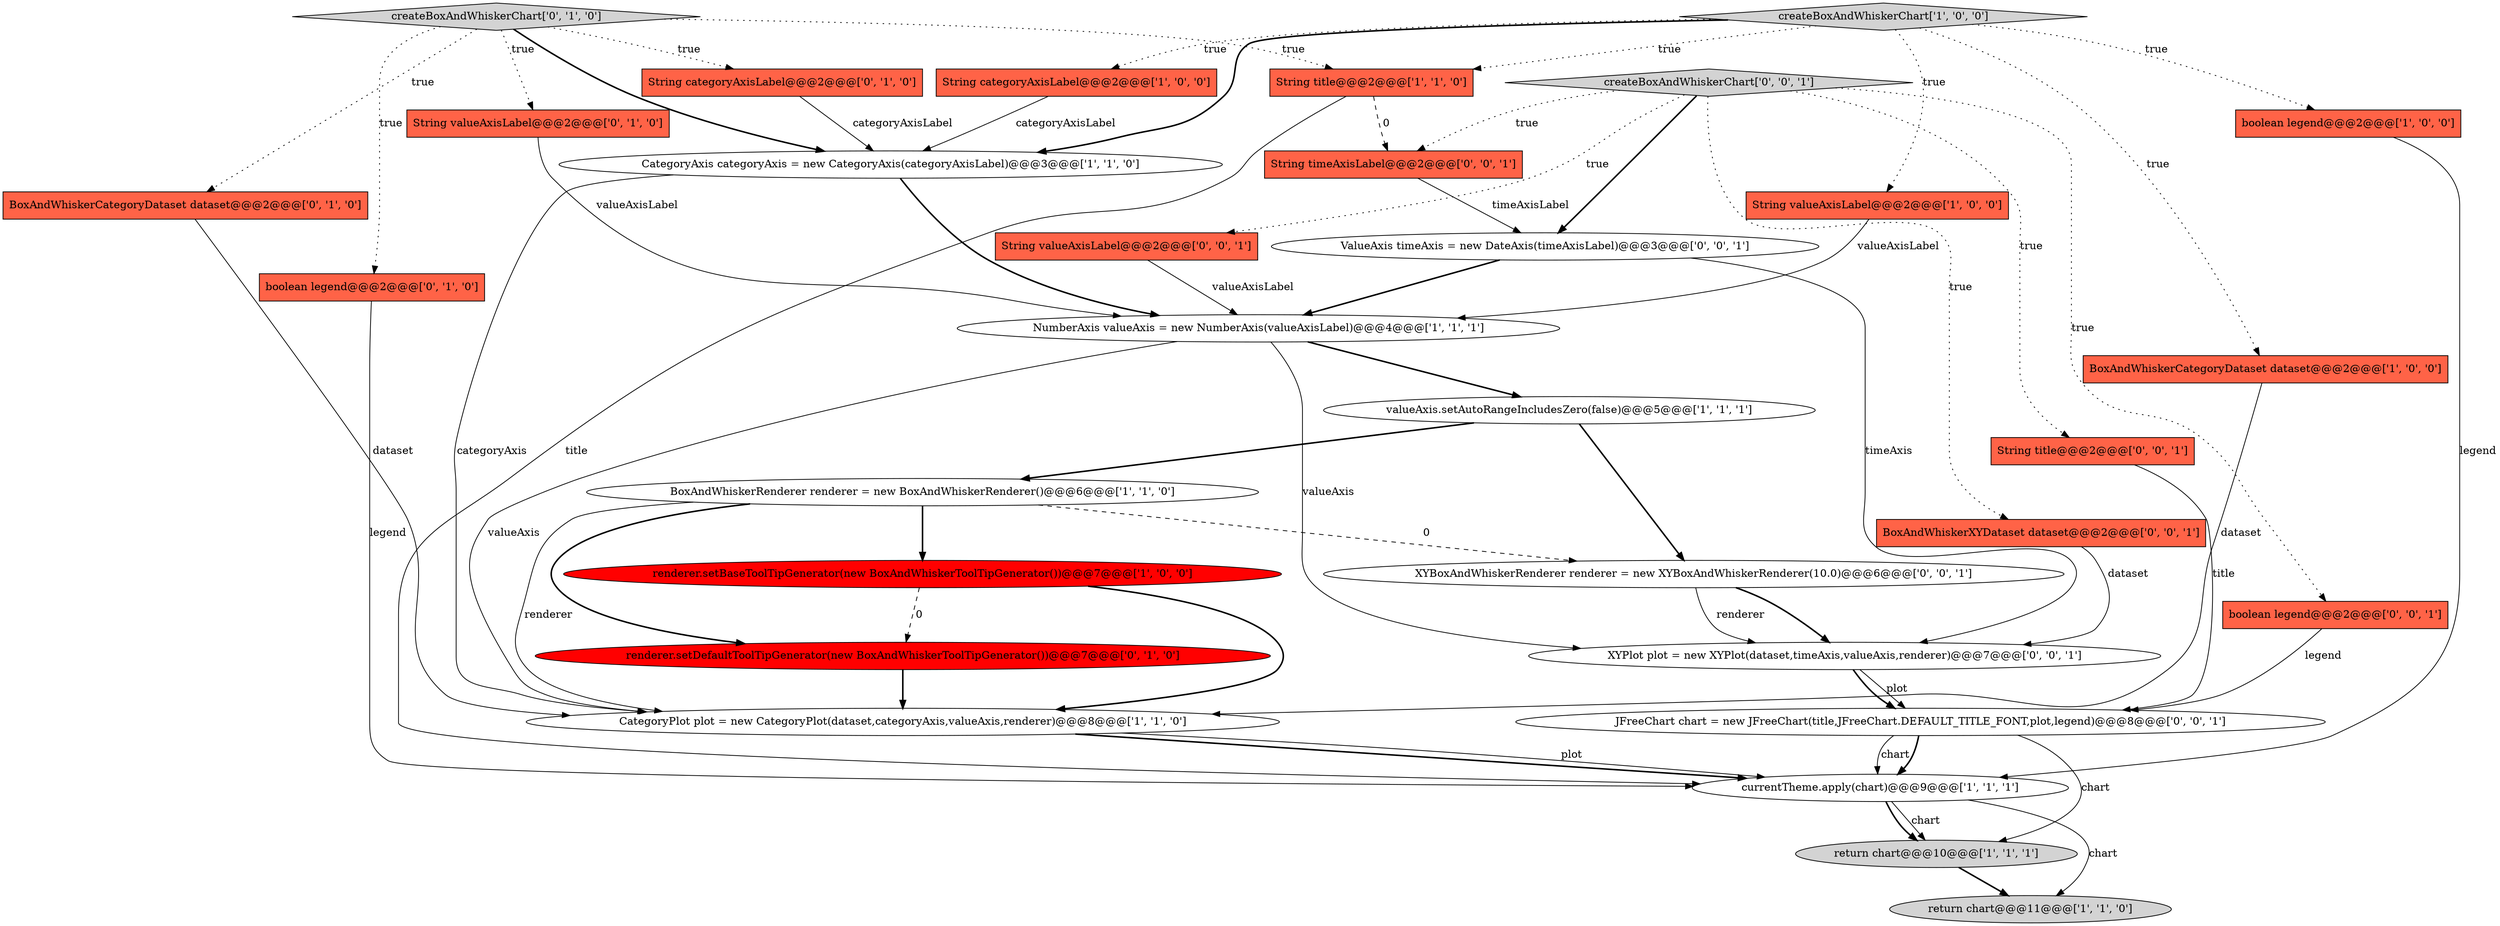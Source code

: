 digraph {
8 [style = filled, label = "renderer.setBaseToolTipGenerator(new BoxAndWhiskerToolTipGenerator())@@@7@@@['1', '0', '0']", fillcolor = red, shape = ellipse image = "AAA1AAABBB1BBB"];
29 [style = filled, label = "String timeAxisLabel@@@2@@@['0', '0', '1']", fillcolor = tomato, shape = box image = "AAA0AAABBB3BBB"];
21 [style = filled, label = "String title@@@2@@@['0', '0', '1']", fillcolor = tomato, shape = box image = "AAA0AAABBB3BBB"];
16 [style = filled, label = "BoxAndWhiskerCategoryDataset dataset@@@2@@@['0', '1', '0']", fillcolor = tomato, shape = box image = "AAA0AAABBB2BBB"];
2 [style = filled, label = "boolean legend@@@2@@@['1', '0', '0']", fillcolor = tomato, shape = box image = "AAA0AAABBB1BBB"];
12 [style = filled, label = "String categoryAxisLabel@@@2@@@['1', '0', '0']", fillcolor = tomato, shape = box image = "AAA0AAABBB1BBB"];
4 [style = filled, label = "return chart@@@11@@@['1', '1', '0']", fillcolor = lightgray, shape = ellipse image = "AAA0AAABBB1BBB"];
26 [style = filled, label = "createBoxAndWhiskerChart['0', '0', '1']", fillcolor = lightgray, shape = diamond image = "AAA0AAABBB3BBB"];
14 [style = filled, label = "String title@@@2@@@['1', '1', '0']", fillcolor = tomato, shape = box image = "AAA0AAABBB1BBB"];
13 [style = filled, label = "valueAxis.setAutoRangeIncludesZero(false)@@@5@@@['1', '1', '1']", fillcolor = white, shape = ellipse image = "AAA0AAABBB1BBB"];
10 [style = filled, label = "return chart@@@10@@@['1', '1', '1']", fillcolor = lightgray, shape = ellipse image = "AAA0AAABBB1BBB"];
20 [style = filled, label = "createBoxAndWhiskerChart['0', '1', '0']", fillcolor = lightgray, shape = diamond image = "AAA0AAABBB2BBB"];
6 [style = filled, label = "BoxAndWhiskerRenderer renderer = new BoxAndWhiskerRenderer()@@@6@@@['1', '1', '0']", fillcolor = white, shape = ellipse image = "AAA0AAABBB1BBB"];
25 [style = filled, label = "BoxAndWhiskerXYDataset dataset@@@2@@@['0', '0', '1']", fillcolor = tomato, shape = box image = "AAA0AAABBB3BBB"];
5 [style = filled, label = "CategoryAxis categoryAxis = new CategoryAxis(categoryAxisLabel)@@@3@@@['1', '1', '0']", fillcolor = white, shape = ellipse image = "AAA0AAABBB1BBB"];
28 [style = filled, label = "XYPlot plot = new XYPlot(dataset,timeAxis,valueAxis,renderer)@@@7@@@['0', '0', '1']", fillcolor = white, shape = ellipse image = "AAA0AAABBB3BBB"];
0 [style = filled, label = "CategoryPlot plot = new CategoryPlot(dataset,categoryAxis,valueAxis,renderer)@@@8@@@['1', '1', '0']", fillcolor = white, shape = ellipse image = "AAA0AAABBB1BBB"];
7 [style = filled, label = "BoxAndWhiskerCategoryDataset dataset@@@2@@@['1', '0', '0']", fillcolor = tomato, shape = box image = "AAA0AAABBB1BBB"];
9 [style = filled, label = "String valueAxisLabel@@@2@@@['1', '0', '0']", fillcolor = tomato, shape = box image = "AAA0AAABBB1BBB"];
23 [style = filled, label = "String valueAxisLabel@@@2@@@['0', '0', '1']", fillcolor = tomato, shape = box image = "AAA0AAABBB3BBB"];
11 [style = filled, label = "currentTheme.apply(chart)@@@9@@@['1', '1', '1']", fillcolor = white, shape = ellipse image = "AAA0AAABBB1BBB"];
3 [style = filled, label = "createBoxAndWhiskerChart['1', '0', '0']", fillcolor = lightgray, shape = diamond image = "AAA0AAABBB1BBB"];
17 [style = filled, label = "String valueAxisLabel@@@2@@@['0', '1', '0']", fillcolor = tomato, shape = box image = "AAA0AAABBB2BBB"];
22 [style = filled, label = "XYBoxAndWhiskerRenderer renderer = new XYBoxAndWhiskerRenderer(10.0)@@@6@@@['0', '0', '1']", fillcolor = white, shape = ellipse image = "AAA0AAABBB3BBB"];
24 [style = filled, label = "JFreeChart chart = new JFreeChart(title,JFreeChart.DEFAULT_TITLE_FONT,plot,legend)@@@8@@@['0', '0', '1']", fillcolor = white, shape = ellipse image = "AAA0AAABBB3BBB"];
19 [style = filled, label = "boolean legend@@@2@@@['0', '1', '0']", fillcolor = tomato, shape = box image = "AAA0AAABBB2BBB"];
15 [style = filled, label = "renderer.setDefaultToolTipGenerator(new BoxAndWhiskerToolTipGenerator())@@@7@@@['0', '1', '0']", fillcolor = red, shape = ellipse image = "AAA1AAABBB2BBB"];
1 [style = filled, label = "NumberAxis valueAxis = new NumberAxis(valueAxisLabel)@@@4@@@['1', '1', '1']", fillcolor = white, shape = ellipse image = "AAA0AAABBB1BBB"];
18 [style = filled, label = "String categoryAxisLabel@@@2@@@['0', '1', '0']", fillcolor = tomato, shape = box image = "AAA0AAABBB2BBB"];
30 [style = filled, label = "ValueAxis timeAxis = new DateAxis(timeAxisLabel)@@@3@@@['0', '0', '1']", fillcolor = white, shape = ellipse image = "AAA0AAABBB3BBB"];
27 [style = filled, label = "boolean legend@@@2@@@['0', '0', '1']", fillcolor = tomato, shape = box image = "AAA0AAABBB3BBB"];
16->0 [style = solid, label="dataset"];
11->10 [style = solid, label="chart"];
3->7 [style = dotted, label="true"];
1->0 [style = solid, label="valueAxis"];
1->28 [style = solid, label="valueAxis"];
30->1 [style = bold, label=""];
26->25 [style = dotted, label="true"];
20->17 [style = dotted, label="true"];
14->11 [style = solid, label="title"];
5->0 [style = solid, label="categoryAxis"];
3->2 [style = dotted, label="true"];
26->27 [style = dotted, label="true"];
8->15 [style = dashed, label="0"];
24->10 [style = solid, label="chart"];
11->4 [style = solid, label="chart"];
20->14 [style = dotted, label="true"];
0->11 [style = bold, label=""];
28->24 [style = solid, label="plot"];
30->28 [style = solid, label="timeAxis"];
22->28 [style = bold, label=""];
26->23 [style = dotted, label="true"];
3->9 [style = dotted, label="true"];
19->11 [style = solid, label="legend"];
12->5 [style = solid, label="categoryAxisLabel"];
6->0 [style = solid, label="renderer"];
7->0 [style = solid, label="dataset"];
1->13 [style = bold, label=""];
20->16 [style = dotted, label="true"];
18->5 [style = solid, label="categoryAxisLabel"];
6->15 [style = bold, label=""];
3->14 [style = dotted, label="true"];
20->5 [style = bold, label=""];
21->24 [style = solid, label="title"];
26->30 [style = bold, label=""];
6->22 [style = dashed, label="0"];
8->0 [style = bold, label=""];
5->1 [style = bold, label=""];
3->5 [style = bold, label=""];
24->11 [style = solid, label="chart"];
22->28 [style = solid, label="renderer"];
11->10 [style = bold, label=""];
24->11 [style = bold, label=""];
3->12 [style = dotted, label="true"];
15->0 [style = bold, label=""];
9->1 [style = solid, label="valueAxisLabel"];
26->21 [style = dotted, label="true"];
6->8 [style = bold, label=""];
10->4 [style = bold, label=""];
20->18 [style = dotted, label="true"];
28->24 [style = bold, label=""];
23->1 [style = solid, label="valueAxisLabel"];
26->29 [style = dotted, label="true"];
20->19 [style = dotted, label="true"];
0->11 [style = solid, label="plot"];
13->22 [style = bold, label=""];
25->28 [style = solid, label="dataset"];
13->6 [style = bold, label=""];
17->1 [style = solid, label="valueAxisLabel"];
14->29 [style = dashed, label="0"];
2->11 [style = solid, label="legend"];
29->30 [style = solid, label="timeAxisLabel"];
27->24 [style = solid, label="legend"];
}
